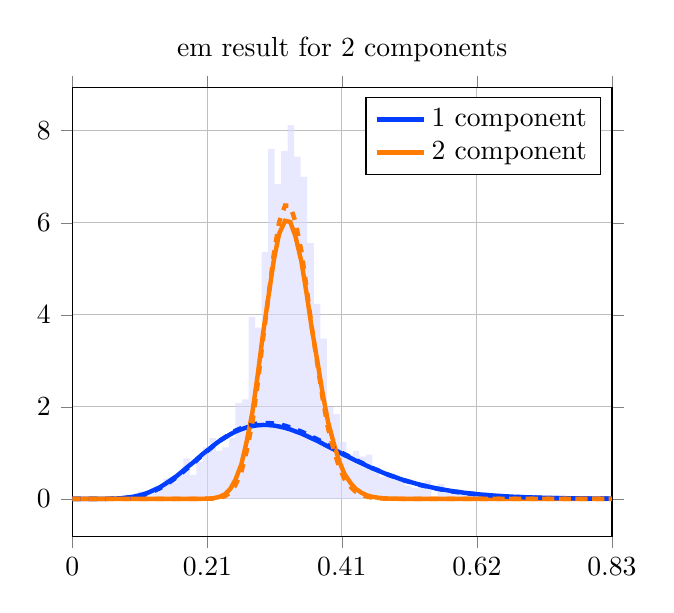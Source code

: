 \begin{tikzpicture}
\begin{axis}[title={em result for 2 components}, yticklabel style={/pgf/number format/fixed,
            /pgf/number format/precision=3}, grid={major}, yminorgrids={true}, tick align={outside}, xtick={0.0,0.207,0.413,0.62,0.827}, xmin={0.0}, xmax={0.827}, scaled y ticks={false}]
    \addplot[ybar interval, fill={blue!15}, forget plot, opacity={0.6}, draw={none}, bar width={5.0e-6}]
        table[row sep={\\}]
        {
            \\
            0.08  0.08  \\
            0.09  0.0  \\
            0.1  0.16  \\
            0.11  0.12  \\
            0.12  0.24  \\
            0.13  0.2  \\
            0.14  0.44  \\
            0.15  0.36  \\
            0.16  0.56  \\
            0.17  0.88  \\
            0.18  0.52  \\
            0.19  0.8  \\
            0.2  1.12  \\
            0.21  1.32  \\
            0.22  1.04  \\
            0.23  1.12  \\
            0.24  1.32  \\
            0.25  2.08  \\
            0.26  2.16  \\
            0.27  3.96  \\
            0.28  3.72  \\
            0.29  5.36  \\
            0.3  7.6  \\
            0.31  6.84  \\
            0.32  7.56  \\
            0.33  8.12  \\
            0.34  7.44  \\
            0.35  7.0  \\
            0.36  5.56  \\
            0.37  4.24  \\
            0.38  3.48  \\
            0.39  2.0  \\
            0.4  1.84  \\
            0.41  1.24  \\
            0.42  0.96  \\
            0.43  1.04  \\
            0.44  0.92  \\
            0.45  0.96  \\
            0.46  0.68  \\
            0.47  0.48  \\
            0.48  0.56  \\
            0.49  0.52  \\
            0.5  0.44  \\
            0.51  0.28  \\
            0.52  0.24  \\
            0.53  0.32  \\
            0.54  0.4  \\
            0.55  0.04  \\
            0.56  0.32  \\
            0.57  0.2  \\
            0.58  0.12  \\
            0.59  0.2  \\
            0.6  0.16  \\
            0.61  0.08  \\
            0.62  0.08  \\
            0.63  0.12  \\
            0.64  0.0  \\
            0.65  0.12  \\
            0.66  0.04  \\
            0.67  0.04  \\
            0.68  0.0  \\
            0.69  0.04  \\
            0.7  0.04  \\
            0.71  0.04  \\
            0.72  0.0  \\
            0.73  0.0  \\
            0.74  0.04  \\
            0.75  0.0  \\
            0.76  0.0  \\
            0.77  0.0  \\
            0.78  0.0  \\
            0.79  0.0  \\
            0.8  0.0  \\
            0.81  0.0  \\
            0.82  0.04  \\
            0.83  0.0  \\
        }
        ;
    \addplot[style={{ultra thick}}, color={rgb,1:red,0.008;green,0.243;blue,1.0}]
        table[row sep={\\}]
        {
            \\
            0.0  0.0  \\
            0.008  4.422e-9  \\
            0.017  6.95e-7  \\
            0.025  1.224e-5  \\
            0.033  8.802e-5  \\
            0.042  0.0  \\
            0.05  0.001  \\
            0.058  0.003  \\
            0.067  0.007  \\
            0.075  0.014  \\
            0.083  0.026  \\
            0.092  0.043  \\
            0.1  0.067  \\
            0.109  0.099  \\
            0.117  0.14  \\
            0.125  0.191  \\
            0.134  0.251  \\
            0.142  0.321  \\
            0.15  0.4  \\
            0.159  0.486  \\
            0.167  0.579  \\
            0.175  0.676  \\
            0.184  0.776  \\
            0.192  0.877  \\
            0.2  0.977  \\
            0.209  1.075  \\
            0.217  1.167  \\
            0.225  1.253  \\
            0.234  1.332  \\
            0.242  1.402  \\
            0.25  1.462  \\
            0.259  1.512  \\
            0.267  1.552  \\
            0.276  1.581  \\
            0.284  1.599  \\
            0.292  1.606  \\
            0.301  1.604  \\
            0.309  1.592  \\
            0.317  1.572  \\
            0.326  1.543  \\
            0.334  1.508  \\
            0.342  1.466  \\
            0.351  1.42  \\
            0.359  1.368  \\
            0.367  1.314  \\
            0.376  1.256  \\
            0.384  1.196  \\
            0.392  1.136  \\
            0.401  1.074  \\
            0.409  1.013  \\
            0.417  0.952  \\
            0.426  0.892  \\
            0.434  0.833  \\
            0.443  0.776  \\
            0.451  0.721  \\
            0.459  0.668  \\
            0.468  0.618  \\
            0.476  0.569  \\
            0.484  0.524  \\
            0.493  0.481  \\
            0.501  0.44  \\
            0.509  0.402  \\
            0.518  0.367  \\
            0.526  0.334  \\
            0.534  0.304  \\
            0.543  0.275  \\
            0.551  0.249  \\
            0.559  0.225  \\
            0.568  0.203  \\
            0.576  0.183  \\
            0.584  0.164  \\
            0.593  0.148  \\
            0.601  0.132  \\
            0.61  0.118  \\
            0.618  0.106  \\
            0.626  0.094  \\
            0.635  0.084  \\
            0.643  0.075  \\
            0.651  0.067  \\
            0.66  0.059  \\
            0.668  0.052  \\
            0.676  0.046  \\
            0.685  0.041  \\
            0.693  0.036  \\
            0.701  0.032  \\
            0.71  0.028  \\
            0.718  0.025  \\
            0.726  0.022  \\
            0.735  0.019  \\
            0.743  0.017  \\
            0.751  0.015  \\
            0.76  0.013  \\
            0.768  0.011  \\
            0.777  0.01  \\
            0.785  0.009  \\
            0.793  0.008  \\
            0.802  0.007  \\
            0.81  0.006  \\
            0.818  0.005  \\
            0.827  0.004  \\
        }
        ;
    \addlegendentry {1 component}
    \addplot[style={{ultra thick}}, color={rgb,1:red,1.0;green,0.486;blue,0.0}]
        table[row sep={\\}]
        {
            \\
            0.0  0.0  \\
            0.008  5.062e-92  \\
            0.017  3.037e-69  \\
            0.025  2.802e-56  \\
            0.033  2.483e-47  \\
            0.042  1.384e-40  \\
            0.05  3.123e-35  \\
            0.058  7.714e-31  \\
            0.067  3.772e-27  \\
            0.075  5.355e-24  \\
            0.083  2.865e-21  \\
            0.092  6.962e-19  \\
            0.1  8.815e-17  \\
            0.109  6.457e-15  \\
            0.117  2.968e-13  \\
            0.125  9.126e-12  \\
            0.134  1.978e-10  \\
            0.142  3.153e-9  \\
            0.15  3.827e-8  \\
            0.159  3.644e-7  \\
            0.167  2.791e-6  \\
            0.175  1.756e-5  \\
            0.184  9.244e-5  \\
            0.192  0.0  \\
            0.2  0.002  \\
            0.209  0.005  \\
            0.217  0.016  \\
            0.225  0.042  \\
            0.234  0.1  \\
            0.242  0.214  \\
            0.25  0.418  \\
            0.259  0.749  \\
            0.267  1.235  \\
            0.276  1.888  \\
            0.284  2.684  \\
            0.292  3.565  \\
            0.301  4.441  \\
            0.309  5.207  \\
            0.317  5.764  \\
            0.326  6.043  \\
            0.334  6.017  \\
            0.342  5.703  \\
            0.351  5.16  \\
            0.359  4.464  \\
            0.367  3.702  \\
            0.376  2.948  \\
            0.384  2.258  \\
            0.392  1.666  \\
            0.401  1.187  \\
            0.409  0.817  \\
            0.417  0.544  \\
            0.426  0.351  \\
            0.434  0.22  \\
            0.443  0.134  \\
            0.451  0.079  \\
            0.459  0.046  \\
            0.468  0.026  \\
            0.476  0.014  \\
            0.484  0.007  \\
            0.493  0.004  \\
            0.501  0.002  \\
            0.509  0.001  \\
            0.518  0.0  \\
            0.526  0.0  \\
            0.534  0.0  \\
            0.543  5.044e-5  \\
            0.551  2.281e-5  \\
            0.559  1.013e-5  \\
            0.568  4.419e-6  \\
            0.576  1.896e-6  \\
            0.584  8.001e-7  \\
            0.593  3.323e-7  \\
            0.601  1.358e-7  \\
            0.61  5.471e-8  \\
            0.618  2.171e-8  \\
            0.626  8.492e-9  \\
            0.635  3.276e-9  \\
            0.643  1.247e-9  \\
            0.651  4.681e-10  \\
            0.66  1.735e-10  \\
            0.668  6.352e-11  \\
            0.676  2.297e-11  \\
            0.685  8.208e-12  \\
            0.693  2.899e-12  \\
            0.701  1.012e-12  \\
            0.71  3.494e-13  \\
            0.718  1.194e-13  \\
            0.726  4.033e-14  \\
            0.735  1.349e-14  \\
            0.743  4.466e-15  \\
            0.751  1.464e-15  \\
            0.76  4.753e-16  \\
            0.768  1.529e-16  \\
            0.777  4.87e-17  \\
            0.785  1.538e-17  \\
            0.793  4.812e-18  \\
            0.802  1.493e-18  \\
            0.81  4.592e-19  \\
            0.818  1.401e-19  \\
            0.827  4.238e-20  \\
        }
        ;
    \addlegendentry {2 component}
    \addplot[style={{ultra thick, dashed}}, color={rgb,1:red,0.008;green,0.243;blue,1.0}]
        table[row sep={\\}]
        {
            \\
            0.0  0.0  \\
            0.008  1.56e-9  \\
            0.017  3.188e-7  \\
            0.025  6.521e-6  \\
            0.033  5.199e-5  \\
            0.042  0.0  \\
            0.05  0.001  \\
            0.058  0.002  \\
            0.067  0.005  \\
            0.075  0.011  \\
            0.083  0.021  \\
            0.092  0.035  \\
            0.1  0.056  \\
            0.109  0.085  \\
            0.117  0.123  \\
            0.125  0.17  \\
            0.134  0.228  \\
            0.142  0.295  \\
            0.15  0.372  \\
            0.159  0.458  \\
            0.167  0.551  \\
            0.175  0.65  \\
            0.184  0.752  \\
            0.192  0.857  \\
            0.2  0.962  \\
            0.209  1.064  \\
            0.217  1.162  \\
            0.225  1.255  \\
            0.234  1.339  \\
            0.242  1.416  \\
            0.25  1.482  \\
            0.259  1.538  \\
            0.267  1.582  \\
            0.276  1.615  \\
            0.284  1.637  \\
            0.292  1.648  \\
            0.301  1.647  \\
            0.309  1.637  \\
            0.317  1.617  \\
            0.326  1.589  \\
            0.334  1.553  \\
            0.342  1.51  \\
            0.351  1.462  \\
            0.359  1.409  \\
            0.367  1.351  \\
            0.376  1.291  \\
            0.384  1.228  \\
            0.392  1.165  \\
            0.401  1.1  \\
            0.409  1.035  \\
            0.417  0.971  \\
            0.426  0.908  \\
            0.434  0.847  \\
            0.443  0.787  \\
            0.451  0.73  \\
            0.459  0.675  \\
            0.468  0.622  \\
            0.476  0.572  \\
            0.484  0.525  \\
            0.493  0.48  \\
            0.501  0.438  \\
            0.509  0.399  \\
            0.518  0.363  \\
            0.526  0.329  \\
            0.534  0.298  \\
            0.543  0.269  \\
            0.551  0.243  \\
            0.559  0.219  \\
            0.568  0.197  \\
            0.576  0.176  \\
            0.584  0.158  \\
            0.593  0.141  \\
            0.601  0.126  \\
            0.61  0.112  \\
            0.618  0.1  \\
            0.626  0.089  \\
            0.635  0.079  \\
            0.643  0.07  \\
            0.651  0.062  \\
            0.66  0.055  \\
            0.668  0.048  \\
            0.676  0.042  \\
            0.685  0.037  \\
            0.693  0.033  \\
            0.701  0.029  \\
            0.71  0.025  \\
            0.718  0.022  \\
            0.726  0.019  \\
            0.735  0.017  \\
            0.743  0.015  \\
            0.751  0.013  \\
            0.76  0.011  \\
            0.768  0.01  \\
            0.777  0.009  \\
            0.785  0.007  \\
            0.793  0.006  \\
            0.802  0.006  \\
            0.81  0.005  \\
            0.818  0.004  \\
            0.827  0.004  \\
        }
        ;
    \addplot[style={{ultra thick, dashed}}, color={rgb,1:red,1.0;green,0.486;blue,0.0}]
        table[row sep={\\}]
        {
            \\
            0.0  0.0  \\
            0.008  2.541e-104  \\
            0.017  1.65e-78  \\
            0.025  8.14e-64  \\
            0.033  1.125e-53  \\
            0.042  4.977e-46  \\
            0.05  5.821e-40  \\
            0.058  5.549e-35  \\
            0.067  8.441e-31  \\
            0.075  3.161e-27  \\
            0.083  3.919e-24  \\
            0.092  1.986e-21  \\
            0.1  4.81e-19  \\
            0.109  6.265e-17  \\
            0.117  4.811e-15  \\
            0.125  2.344e-13  \\
            0.134  7.68e-12  \\
            0.142  1.776e-10  \\
            0.15  3.018e-9  \\
            0.159  3.895e-8  \\
            0.167  3.927e-7  \\
            0.175  3.168e-6  \\
            0.184  2.088e-5  \\
            0.192  0.0  \\
            0.2  0.001  \\
            0.209  0.002  \\
            0.217  0.007  \\
            0.225  0.022  \\
            0.234  0.058  \\
            0.242  0.139  \\
            0.25  0.299  \\
            0.259  0.58  \\
            0.267  1.027  \\
            0.276  1.667  \\
            0.284  2.493  \\
            0.292  3.452  \\
            0.301  4.445  \\
            0.309  5.344  \\
            0.317  6.019  \\
            0.326  6.375  \\
            0.334  6.367  \\
            0.342  6.016  \\
            0.351  5.39  \\
            0.359  4.592  \\
            0.367  3.729  \\
            0.376  2.891  \\
            0.384  2.146  \\
            0.392  1.527  \\
            0.401  1.043  \\
            0.409  0.686  \\
            0.417  0.435  \\
            0.426  0.266  \\
            0.434  0.157  \\
            0.443  0.09  \\
            0.451  0.05  \\
            0.459  0.027  \\
            0.468  0.014  \\
            0.476  0.007  \\
            0.484  0.003  \\
            0.493  0.002  \\
            0.501  0.001  \\
            0.509  0.0  \\
            0.518  0.0  \\
            0.526  6.965e-5  \\
            0.534  2.969e-5  \\
            0.543  1.238e-5  \\
            0.551  5.056e-6  \\
            0.559  2.023e-6  \\
            0.568  7.934e-7  \\
            0.576  3.053e-7  \\
            0.584  1.153e-7  \\
            0.593  4.275e-8  \\
            0.601  1.558e-8  \\
            0.61  5.578e-9  \\
            0.618  1.965e-9  \\
            0.626  6.808e-10  \\
            0.635  2.322e-10  \\
            0.643  7.8e-11  \\
            0.651  2.581e-11  \\
            0.66  8.415e-12  \\
            0.668  2.705e-12  \\
            0.676  8.575e-13  \\
            0.685  2.682e-13  \\
            0.693  8.277e-14  \\
            0.701  2.522e-14  \\
            0.71  7.586e-15  \\
            0.718  2.254e-15  \\
            0.726  6.619e-16  \\
            0.735  1.921e-16  \\
            0.743  5.509e-17  \\
            0.751  1.563e-17  \\
            0.76  4.384e-18  \\
            0.768  1.217e-18  \\
            0.777  3.342e-19  \\
            0.785  9.085e-20  \\
            0.793  2.445e-20  \\
            0.802  6.515e-21  \\
            0.81  1.719e-21  \\
            0.818  4.495e-22  \\
            0.827  1.164e-22  \\
        }
        ;
\end{axis}
\end{tikzpicture}
